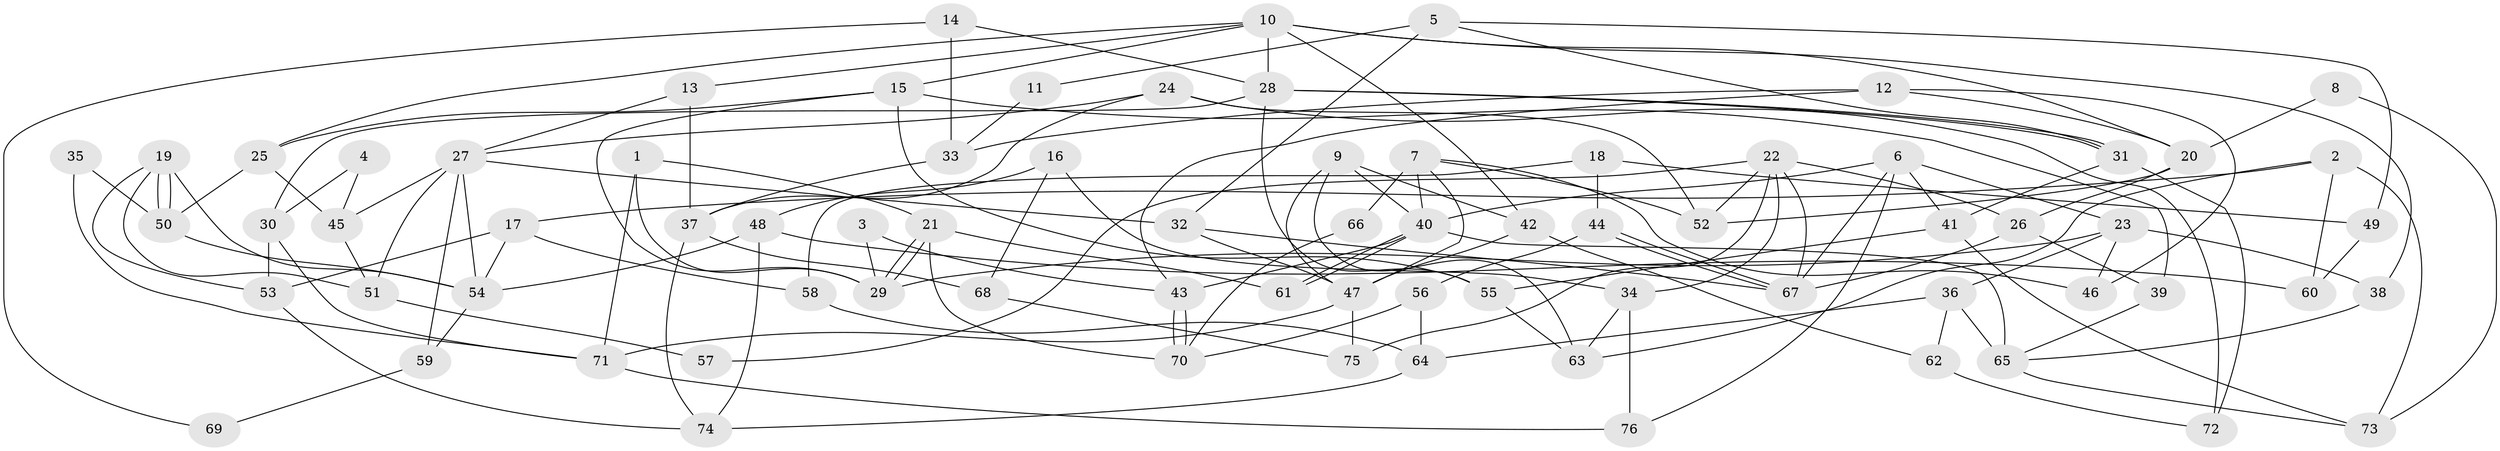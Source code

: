 // Generated by graph-tools (version 1.1) at 2025/50/03/09/25 03:50:05]
// undirected, 76 vertices, 152 edges
graph export_dot {
graph [start="1"]
  node [color=gray90,style=filled];
  1;
  2;
  3;
  4;
  5;
  6;
  7;
  8;
  9;
  10;
  11;
  12;
  13;
  14;
  15;
  16;
  17;
  18;
  19;
  20;
  21;
  22;
  23;
  24;
  25;
  26;
  27;
  28;
  29;
  30;
  31;
  32;
  33;
  34;
  35;
  36;
  37;
  38;
  39;
  40;
  41;
  42;
  43;
  44;
  45;
  46;
  47;
  48;
  49;
  50;
  51;
  52;
  53;
  54;
  55;
  56;
  57;
  58;
  59;
  60;
  61;
  62;
  63;
  64;
  65;
  66;
  67;
  68;
  69;
  70;
  71;
  72;
  73;
  74;
  75;
  76;
  1 -- 29;
  1 -- 21;
  1 -- 71;
  2 -- 63;
  2 -- 73;
  2 -- 17;
  2 -- 60;
  3 -- 43;
  3 -- 29;
  4 -- 30;
  4 -- 45;
  5 -- 31;
  5 -- 32;
  5 -- 11;
  5 -- 49;
  6 -- 41;
  6 -- 67;
  6 -- 23;
  6 -- 40;
  6 -- 76;
  7 -- 40;
  7 -- 46;
  7 -- 47;
  7 -- 52;
  7 -- 66;
  8 -- 20;
  8 -- 73;
  9 -- 40;
  9 -- 47;
  9 -- 42;
  9 -- 63;
  10 -- 15;
  10 -- 42;
  10 -- 13;
  10 -- 20;
  10 -- 25;
  10 -- 28;
  10 -- 38;
  11 -- 33;
  12 -- 43;
  12 -- 20;
  12 -- 33;
  12 -- 46;
  13 -- 27;
  13 -- 37;
  14 -- 28;
  14 -- 33;
  14 -- 69;
  15 -- 55;
  15 -- 29;
  15 -- 25;
  15 -- 39;
  16 -- 34;
  16 -- 48;
  16 -- 68;
  17 -- 54;
  17 -- 53;
  17 -- 58;
  18 -- 58;
  18 -- 49;
  18 -- 44;
  19 -- 50;
  19 -- 50;
  19 -- 51;
  19 -- 53;
  19 -- 54;
  20 -- 26;
  20 -- 52;
  21 -- 70;
  21 -- 29;
  21 -- 29;
  21 -- 61;
  22 -- 75;
  22 -- 52;
  22 -- 26;
  22 -- 34;
  22 -- 57;
  22 -- 67;
  23 -- 38;
  23 -- 29;
  23 -- 36;
  23 -- 46;
  24 -- 52;
  24 -- 27;
  24 -- 37;
  24 -- 72;
  25 -- 45;
  25 -- 50;
  26 -- 67;
  26 -- 39;
  27 -- 54;
  27 -- 32;
  27 -- 45;
  27 -- 51;
  27 -- 59;
  28 -- 31;
  28 -- 31;
  28 -- 30;
  28 -- 55;
  30 -- 53;
  30 -- 71;
  31 -- 72;
  31 -- 41;
  32 -- 47;
  32 -- 67;
  33 -- 37;
  34 -- 76;
  34 -- 63;
  35 -- 71;
  35 -- 50;
  36 -- 65;
  36 -- 62;
  36 -- 64;
  37 -- 68;
  37 -- 74;
  38 -- 65;
  39 -- 65;
  40 -- 61;
  40 -- 61;
  40 -- 43;
  40 -- 65;
  41 -- 55;
  41 -- 73;
  42 -- 47;
  42 -- 62;
  43 -- 70;
  43 -- 70;
  44 -- 67;
  44 -- 67;
  44 -- 56;
  45 -- 51;
  47 -- 71;
  47 -- 75;
  48 -- 54;
  48 -- 74;
  48 -- 60;
  49 -- 60;
  50 -- 54;
  51 -- 57;
  53 -- 74;
  54 -- 59;
  55 -- 63;
  56 -- 64;
  56 -- 70;
  58 -- 64;
  59 -- 69;
  62 -- 72;
  64 -- 74;
  65 -- 73;
  66 -- 70;
  68 -- 75;
  71 -- 76;
}

